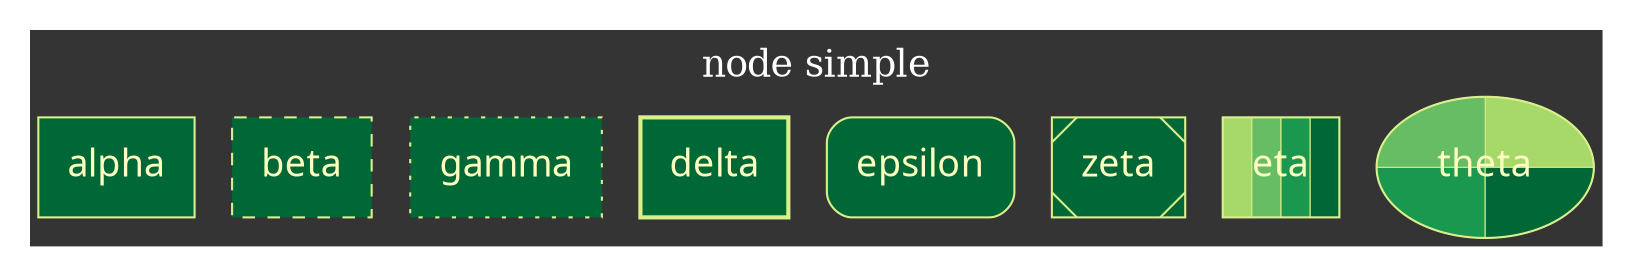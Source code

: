 digraph node_sample {
  //graph settings
  graph [
    charset = "UTF-8";
    label = "node simple",
    labelloc = "t",
    labeljust = "c",
    bgcolor = "#343434",
    fontcolor = white,
    fontsize = 18,
    style = "filled",
    rankdir = TB,
    margin = 0.2
  ];
  // node common settings
  node [
    colorscheme = rdylgn11,
    fontname = "Migu 1M",
    color = 7,
    fontsize = 18,
    fontcolor = 6,
    fillcolor = 11,
    margin = 0.2
  ];

  // node define
  alpha [shape = box, label = "alpha", style = "solid,filled"];
  beta [shape = box, label = "beta", style = "dashed,filled"];
  gamma [shape = box, label = "gamma", style = "dotted,filled"];
  delta [shape = box, label = "delta", style = "bold,filled"];
  epsilon [shape = box, label = "epsilon", style = "rounded,filled"];
  zeta [shape = box, label = "zeta", style = "diagonals,filled"];
  eta [shape = box, label = "eta", style = "solid,striped" fillcolor = "8:9:10:11"];
  theta [shape = ellipse, label = "theta", style = "solid,wedged", fillcolor = "8:9:10:11"];
}
